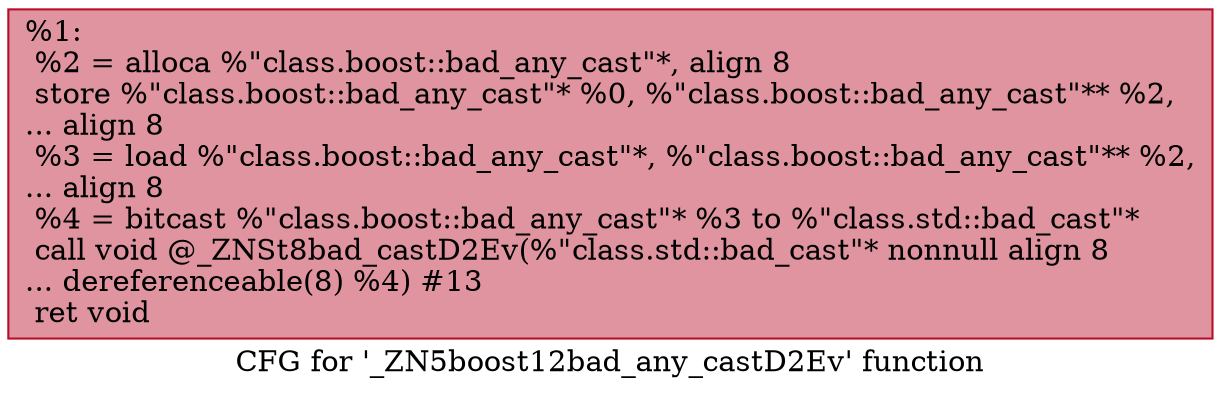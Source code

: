 digraph "CFG for '_ZN5boost12bad_any_castD2Ev' function" {
	label="CFG for '_ZN5boost12bad_any_castD2Ev' function";

	Node0x55dea68b75c0 [shape=record,color="#b70d28ff", style=filled, fillcolor="#b70d2870",label="{%1:\l  %2 = alloca %\"class.boost::bad_any_cast\"*, align 8\l  store %\"class.boost::bad_any_cast\"* %0, %\"class.boost::bad_any_cast\"** %2,\l... align 8\l  %3 = load %\"class.boost::bad_any_cast\"*, %\"class.boost::bad_any_cast\"** %2,\l... align 8\l  %4 = bitcast %\"class.boost::bad_any_cast\"* %3 to %\"class.std::bad_cast\"*\l  call void @_ZNSt8bad_castD2Ev(%\"class.std::bad_cast\"* nonnull align 8\l... dereferenceable(8) %4) #13\l  ret void\l}"];
}
